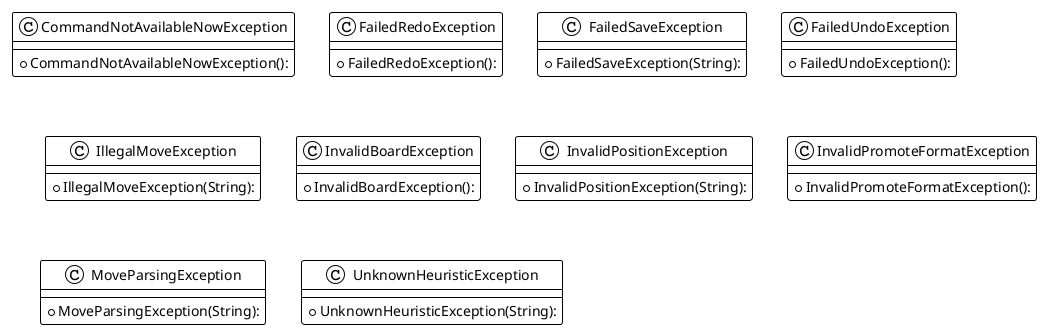@startuml Exceptions

!theme plain
top to bottom direction
skinparam linetype ortho

class CommandNotAvailableNowException {
  + CommandNotAvailableNowException(): 
}
class FailedRedoException {
  + FailedRedoException(): 
}
class FailedSaveException {
  + FailedSaveException(String): 
}
class FailedUndoException {
  + FailedUndoException(): 
}
class IllegalMoveException {
  + IllegalMoveException(String): 
}
class InvalidBoardException {
  + InvalidBoardException(): 
}
class InvalidPositionException {
  + InvalidPositionException(String): 
}
class InvalidPromoteFormatException {
  + InvalidPromoteFormatException(): 
}
class MoveParsingException {
  + MoveParsingException(String): 
}
class UnknownHeuristicException {
  + UnknownHeuristicException(String): 
}

@enduml
